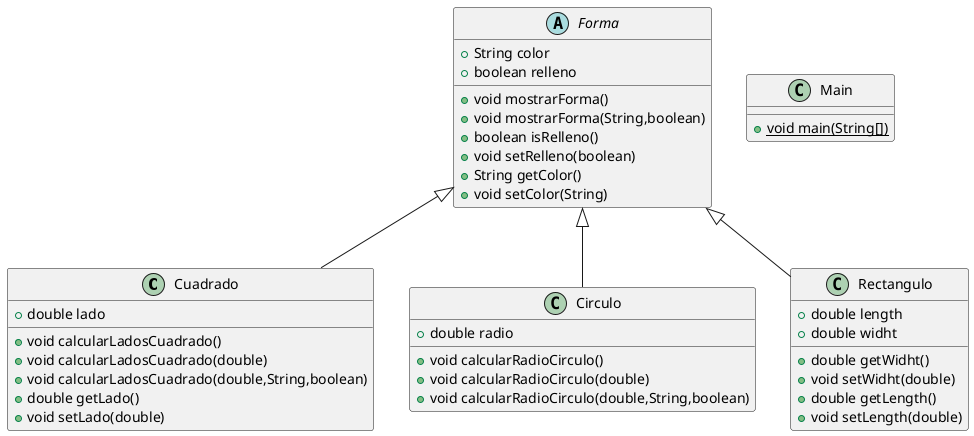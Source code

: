 @startuml
class Cuadrado {
+ double lado
+ void calcularLadosCuadrado()
+ void calcularLadosCuadrado(double)
+ void calcularLadosCuadrado(double,String,boolean)
+ double getLado()
+ void setLado(double)
}
class Circulo {
+ double radio
+ void calcularRadioCirculo()
+ void calcularRadioCirculo(double)
+ void calcularRadioCirculo(double,String,boolean)
}
abstract class Forma {
+ String color
+ boolean relleno
+ void mostrarForma()
+ void mostrarForma(String,boolean)
+ boolean isRelleno()
+ void setRelleno(boolean)
+ String getColor()
+ void setColor(String)
}
class Rectangulo {
+ double length
+ double widht
+ double getWidht()
+ void setWidht(double)
+ double getLength()
+ void setLength(double)
}
class Main {
+ {static} void main(String[])
}


Forma <|-- Cuadrado
Forma <|-- Circulo
Forma <|-- Rectangulo
@enduml